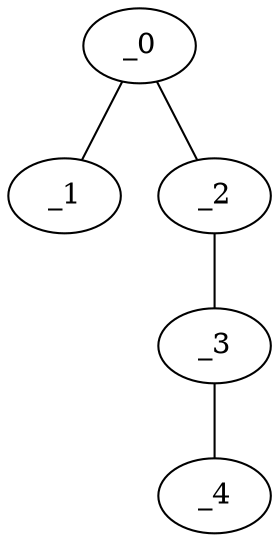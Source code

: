graph TP1_0000 {
	_0	 [x="0.654697",
		y="2.81546"];
	_1	 [x="3.02017",
		y="2.52785"];
	_0 -- _1;
	_2	 [x="1.5434",
		y="0.619221"];
	_0 -- _2;
	_3	 [x="1.51",
		y="2.97"];
	_2 -- _3;
	_4	 [x="1.40982",
		y="0.18628"];
	_3 -- _4;
}
